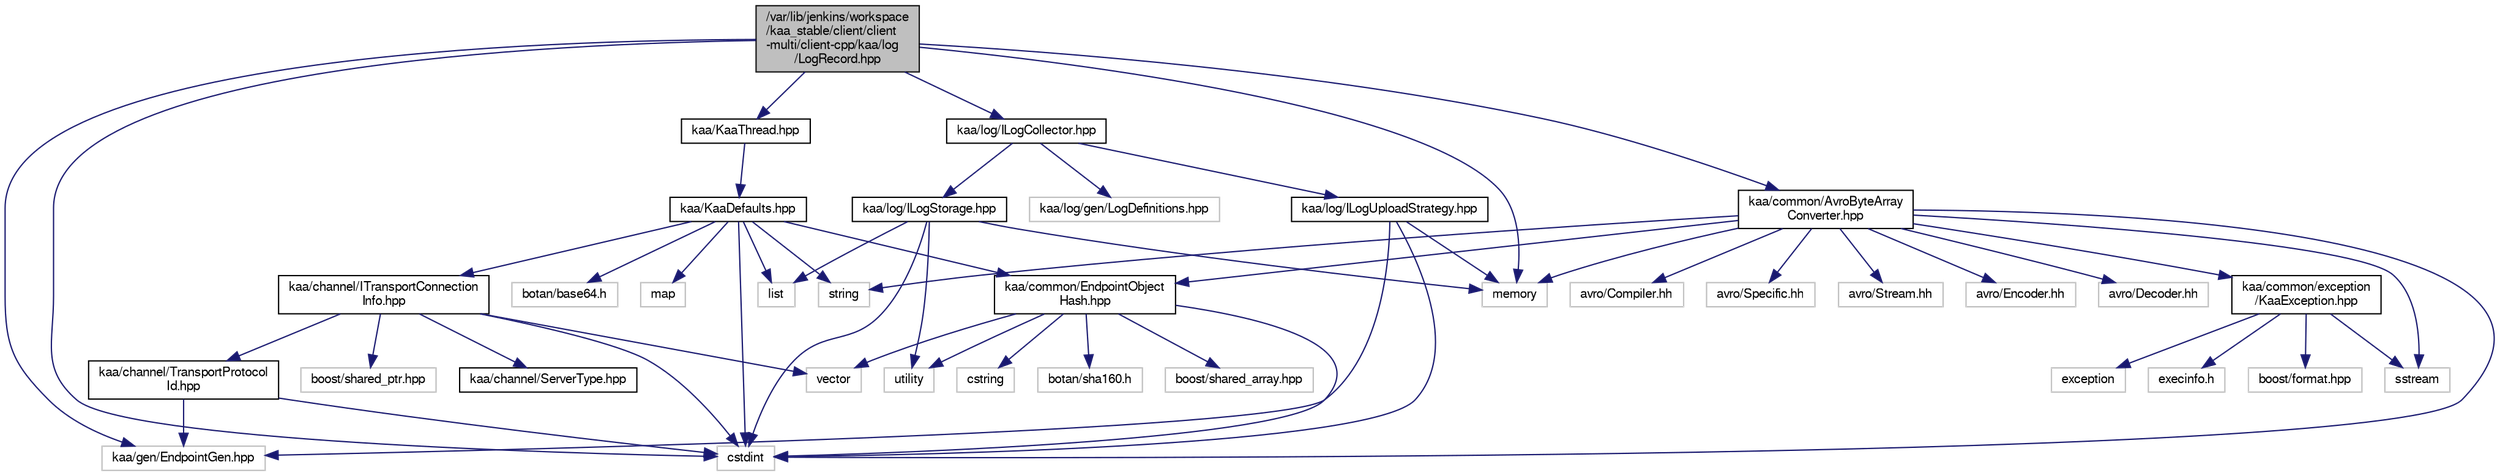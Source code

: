 digraph "/var/lib/jenkins/workspace/kaa_stable/client/client-multi/client-cpp/kaa/log/LogRecord.hpp"
{
  bgcolor="transparent";
  edge [fontname="FreeSans",fontsize="10",labelfontname="FreeSans",labelfontsize="10"];
  node [fontname="FreeSans",fontsize="10",shape=record];
  Node1 [label="/var/lib/jenkins/workspace\l/kaa_stable/client/client\l-multi/client-cpp/kaa/log\l/LogRecord.hpp",height=0.2,width=0.4,color="black", fillcolor="grey75", style="filled" fontcolor="black"];
  Node1 -> Node2 [color="midnightblue",fontsize="10",style="solid",fontname="FreeSans"];
  Node2 [label="memory",height=0.2,width=0.4,color="grey75"];
  Node1 -> Node3 [color="midnightblue",fontsize="10",style="solid",fontname="FreeSans"];
  Node3 [label="cstdint",height=0.2,width=0.4,color="grey75"];
  Node1 -> Node4 [color="midnightblue",fontsize="10",style="solid",fontname="FreeSans"];
  Node4 [label="kaa/KaaThread.hpp",height=0.2,width=0.4,color="black",URL="$KaaThread_8hpp.html"];
  Node4 -> Node5 [color="midnightblue",fontsize="10",style="solid",fontname="FreeSans"];
  Node5 [label="kaa/KaaDefaults.hpp",height=0.2,width=0.4,color="black",URL="$KaaDefaults_8hpp.html"];
  Node5 -> Node6 [color="midnightblue",fontsize="10",style="solid",fontname="FreeSans"];
  Node6 [label="map",height=0.2,width=0.4,color="grey75"];
  Node5 -> Node7 [color="midnightblue",fontsize="10",style="solid",fontname="FreeSans"];
  Node7 [label="list",height=0.2,width=0.4,color="grey75"];
  Node5 -> Node8 [color="midnightblue",fontsize="10",style="solid",fontname="FreeSans"];
  Node8 [label="string",height=0.2,width=0.4,color="grey75"];
  Node5 -> Node9 [color="midnightblue",fontsize="10",style="solid",fontname="FreeSans"];
  Node9 [label="botan/base64.h",height=0.2,width=0.4,color="grey75"];
  Node5 -> Node3 [color="midnightblue",fontsize="10",style="solid",fontname="FreeSans"];
  Node5 -> Node10 [color="midnightblue",fontsize="10",style="solid",fontname="FreeSans"];
  Node10 [label="kaa/common/EndpointObject\lHash.hpp",height=0.2,width=0.4,color="black",URL="$EndpointObjectHash_8hpp.html"];
  Node10 -> Node11 [color="midnightblue",fontsize="10",style="solid",fontname="FreeSans"];
  Node11 [label="utility",height=0.2,width=0.4,color="grey75"];
  Node10 -> Node12 [color="midnightblue",fontsize="10",style="solid",fontname="FreeSans"];
  Node12 [label="cstring",height=0.2,width=0.4,color="grey75"];
  Node10 -> Node13 [color="midnightblue",fontsize="10",style="solid",fontname="FreeSans"];
  Node13 [label="vector",height=0.2,width=0.4,color="grey75"];
  Node10 -> Node14 [color="midnightblue",fontsize="10",style="solid",fontname="FreeSans"];
  Node14 [label="botan/sha160.h",height=0.2,width=0.4,color="grey75"];
  Node10 -> Node3 [color="midnightblue",fontsize="10",style="solid",fontname="FreeSans"];
  Node10 -> Node15 [color="midnightblue",fontsize="10",style="solid",fontname="FreeSans"];
  Node15 [label="boost/shared_array.hpp",height=0.2,width=0.4,color="grey75"];
  Node5 -> Node16 [color="midnightblue",fontsize="10",style="solid",fontname="FreeSans"];
  Node16 [label="kaa/channel/ITransportConnection\lInfo.hpp",height=0.2,width=0.4,color="black",URL="$ITransportConnectionInfo_8hpp.html"];
  Node16 -> Node3 [color="midnightblue",fontsize="10",style="solid",fontname="FreeSans"];
  Node16 -> Node13 [color="midnightblue",fontsize="10",style="solid",fontname="FreeSans"];
  Node16 -> Node17 [color="midnightblue",fontsize="10",style="solid",fontname="FreeSans"];
  Node17 [label="boost/shared_ptr.hpp",height=0.2,width=0.4,color="grey75"];
  Node16 -> Node18 [color="midnightblue",fontsize="10",style="solid",fontname="FreeSans"];
  Node18 [label="kaa/channel/ServerType.hpp",height=0.2,width=0.4,color="black",URL="$ServerType_8hpp.html"];
  Node16 -> Node19 [color="midnightblue",fontsize="10",style="solid",fontname="FreeSans"];
  Node19 [label="kaa/channel/TransportProtocol\lId.hpp",height=0.2,width=0.4,color="black",URL="$TransportProtocolId_8hpp.html"];
  Node19 -> Node3 [color="midnightblue",fontsize="10",style="solid",fontname="FreeSans"];
  Node19 -> Node20 [color="midnightblue",fontsize="10",style="solid",fontname="FreeSans"];
  Node20 [label="kaa/gen/EndpointGen.hpp",height=0.2,width=0.4,color="grey75"];
  Node1 -> Node20 [color="midnightblue",fontsize="10",style="solid",fontname="FreeSans"];
  Node1 -> Node21 [color="midnightblue",fontsize="10",style="solid",fontname="FreeSans"];
  Node21 [label="kaa/log/ILogCollector.hpp",height=0.2,width=0.4,color="black",URL="$ILogCollector_8hpp.html",tooltip="NOTE: THIS FILE IS AUTO-GENERATED. DO NOT EDIT IT MANUALLY. "];
  Node21 -> Node22 [color="midnightblue",fontsize="10",style="solid",fontname="FreeSans"];
  Node22 [label="kaa/log/gen/LogDefinitions.hpp",height=0.2,width=0.4,color="grey75"];
  Node21 -> Node23 [color="midnightblue",fontsize="10",style="solid",fontname="FreeSans"];
  Node23 [label="kaa/log/ILogStorage.hpp",height=0.2,width=0.4,color="black",URL="$ILogStorage_8hpp.html"];
  Node23 -> Node7 [color="midnightblue",fontsize="10",style="solid",fontname="FreeSans"];
  Node23 -> Node2 [color="midnightblue",fontsize="10",style="solid",fontname="FreeSans"];
  Node23 -> Node3 [color="midnightblue",fontsize="10",style="solid",fontname="FreeSans"];
  Node23 -> Node11 [color="midnightblue",fontsize="10",style="solid",fontname="FreeSans"];
  Node21 -> Node24 [color="midnightblue",fontsize="10",style="solid",fontname="FreeSans"];
  Node24 [label="kaa/log/ILogUploadStrategy.hpp",height=0.2,width=0.4,color="black",URL="$ILogUploadStrategy_8hpp.html"];
  Node24 -> Node2 [color="midnightblue",fontsize="10",style="solid",fontname="FreeSans"];
  Node24 -> Node3 [color="midnightblue",fontsize="10",style="solid",fontname="FreeSans"];
  Node24 -> Node20 [color="midnightblue",fontsize="10",style="solid",fontname="FreeSans"];
  Node1 -> Node25 [color="midnightblue",fontsize="10",style="solid",fontname="FreeSans"];
  Node25 [label="kaa/common/AvroByteArray\lConverter.hpp",height=0.2,width=0.4,color="black",URL="$AvroByteArrayConverter_8hpp.html"];
  Node25 -> Node8 [color="midnightblue",fontsize="10",style="solid",fontname="FreeSans"];
  Node25 -> Node2 [color="midnightblue",fontsize="10",style="solid",fontname="FreeSans"];
  Node25 -> Node26 [color="midnightblue",fontsize="10",style="solid",fontname="FreeSans"];
  Node26 [label="sstream",height=0.2,width=0.4,color="grey75"];
  Node25 -> Node3 [color="midnightblue",fontsize="10",style="solid",fontname="FreeSans"];
  Node25 -> Node27 [color="midnightblue",fontsize="10",style="solid",fontname="FreeSans"];
  Node27 [label="avro/Compiler.hh",height=0.2,width=0.4,color="grey75"];
  Node25 -> Node28 [color="midnightblue",fontsize="10",style="solid",fontname="FreeSans"];
  Node28 [label="avro/Specific.hh",height=0.2,width=0.4,color="grey75"];
  Node25 -> Node29 [color="midnightblue",fontsize="10",style="solid",fontname="FreeSans"];
  Node29 [label="avro/Stream.hh",height=0.2,width=0.4,color="grey75"];
  Node25 -> Node30 [color="midnightblue",fontsize="10",style="solid",fontname="FreeSans"];
  Node30 [label="avro/Encoder.hh",height=0.2,width=0.4,color="grey75"];
  Node25 -> Node31 [color="midnightblue",fontsize="10",style="solid",fontname="FreeSans"];
  Node31 [label="avro/Decoder.hh",height=0.2,width=0.4,color="grey75"];
  Node25 -> Node10 [color="midnightblue",fontsize="10",style="solid",fontname="FreeSans"];
  Node25 -> Node32 [color="midnightblue",fontsize="10",style="solid",fontname="FreeSans"];
  Node32 [label="kaa/common/exception\l/KaaException.hpp",height=0.2,width=0.4,color="black",URL="$KaaException_8hpp.html"];
  Node32 -> Node33 [color="midnightblue",fontsize="10",style="solid",fontname="FreeSans"];
  Node33 [label="boost/format.hpp",height=0.2,width=0.4,color="grey75"];
  Node32 -> Node34 [color="midnightblue",fontsize="10",style="solid",fontname="FreeSans"];
  Node34 [label="exception",height=0.2,width=0.4,color="grey75"];
  Node32 -> Node26 [color="midnightblue",fontsize="10",style="solid",fontname="FreeSans"];
  Node32 -> Node35 [color="midnightblue",fontsize="10",style="solid",fontname="FreeSans"];
  Node35 [label="execinfo.h",height=0.2,width=0.4,color="grey75"];
}
